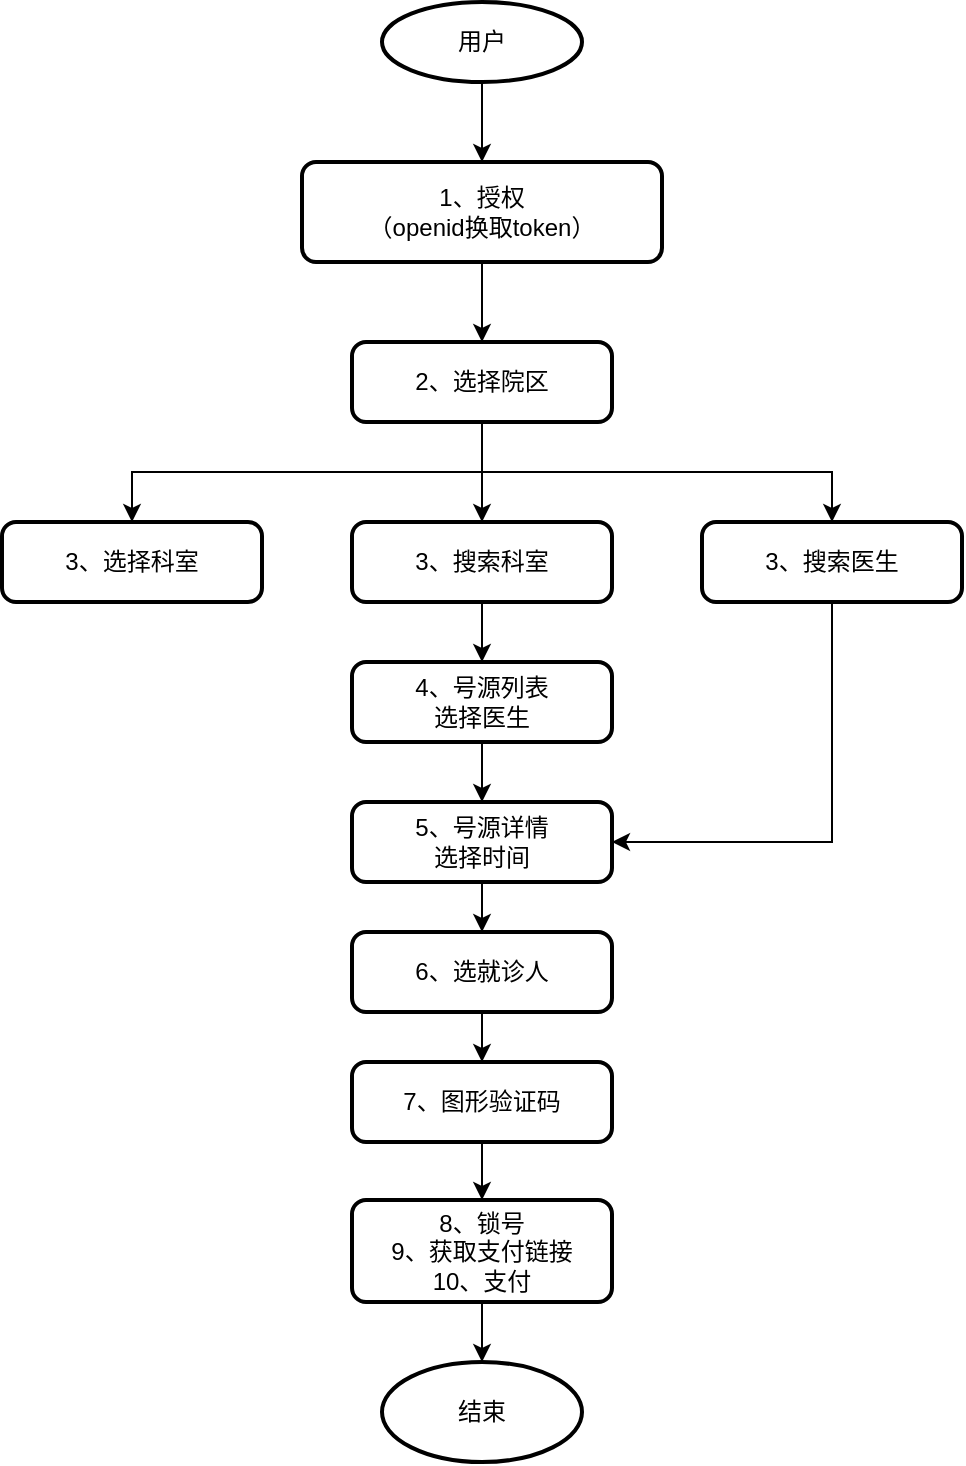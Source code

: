 <mxfile version="22.0.4" type="github">
  <diagram name="第 1 页" id="OdXjYWqIKgf3eFuhK5J9">
    <mxGraphModel dx="1434" dy="765" grid="1" gridSize="10" guides="1" tooltips="1" connect="1" arrows="1" fold="1" page="1" pageScale="1" pageWidth="827" pageHeight="1169" math="0" shadow="0">
      <root>
        <mxCell id="0" />
        <mxCell id="1" parent="0" />
        <mxCell id="rL_6neAAnhcVu6KtvDzb-3" style="edgeStyle=orthogonalEdgeStyle;rounded=0;orthogonalLoop=1;jettySize=auto;html=1;exitX=0.5;exitY=1;exitDx=0;exitDy=0;exitPerimeter=0;entryX=0.5;entryY=0;entryDx=0;entryDy=0;" edge="1" parent="1" source="rL_6neAAnhcVu6KtvDzb-1" target="rL_6neAAnhcVu6KtvDzb-2">
          <mxGeometry relative="1" as="geometry" />
        </mxCell>
        <mxCell id="rL_6neAAnhcVu6KtvDzb-1" value="用户" style="strokeWidth=2;html=1;shape=mxgraph.flowchart.start_1;whiteSpace=wrap;" vertex="1" parent="1">
          <mxGeometry x="330" y="80" width="100" height="40" as="geometry" />
        </mxCell>
        <mxCell id="rL_6neAAnhcVu6KtvDzb-5" style="edgeStyle=orthogonalEdgeStyle;rounded=0;orthogonalLoop=1;jettySize=auto;html=1;exitX=0.5;exitY=1;exitDx=0;exitDy=0;entryX=0.5;entryY=0;entryDx=0;entryDy=0;" edge="1" parent="1" source="rL_6neAAnhcVu6KtvDzb-2" target="rL_6neAAnhcVu6KtvDzb-4">
          <mxGeometry relative="1" as="geometry" />
        </mxCell>
        <mxCell id="rL_6neAAnhcVu6KtvDzb-2" value="1、授权&lt;br&gt;（openid换取token）" style="rounded=1;whiteSpace=wrap;html=1;absoluteArcSize=1;arcSize=14;strokeWidth=2;" vertex="1" parent="1">
          <mxGeometry x="290" y="160" width="180" height="50" as="geometry" />
        </mxCell>
        <mxCell id="rL_6neAAnhcVu6KtvDzb-8" style="edgeStyle=orthogonalEdgeStyle;rounded=0;orthogonalLoop=1;jettySize=auto;html=1;exitX=0.5;exitY=1;exitDx=0;exitDy=0;entryX=0.5;entryY=0;entryDx=0;entryDy=0;" edge="1" parent="1" source="rL_6neAAnhcVu6KtvDzb-4" target="rL_6neAAnhcVu6KtvDzb-6">
          <mxGeometry relative="1" as="geometry" />
        </mxCell>
        <mxCell id="rL_6neAAnhcVu6KtvDzb-13" style="edgeStyle=orthogonalEdgeStyle;rounded=0;orthogonalLoop=1;jettySize=auto;html=1;exitX=0.5;exitY=1;exitDx=0;exitDy=0;entryX=0.5;entryY=0;entryDx=0;entryDy=0;" edge="1" parent="1" source="rL_6neAAnhcVu6KtvDzb-4" target="rL_6neAAnhcVu6KtvDzb-11">
          <mxGeometry relative="1" as="geometry" />
        </mxCell>
        <mxCell id="rL_6neAAnhcVu6KtvDzb-14" style="edgeStyle=orthogonalEdgeStyle;rounded=0;orthogonalLoop=1;jettySize=auto;html=1;exitX=0.5;exitY=1;exitDx=0;exitDy=0;entryX=0.5;entryY=0;entryDx=0;entryDy=0;" edge="1" parent="1" source="rL_6neAAnhcVu6KtvDzb-4" target="rL_6neAAnhcVu6KtvDzb-12">
          <mxGeometry relative="1" as="geometry" />
        </mxCell>
        <mxCell id="rL_6neAAnhcVu6KtvDzb-4" value="2、选择院区" style="rounded=1;whiteSpace=wrap;html=1;absoluteArcSize=1;arcSize=14;strokeWidth=2;" vertex="1" parent="1">
          <mxGeometry x="315" y="250" width="130" height="40" as="geometry" />
        </mxCell>
        <mxCell id="rL_6neAAnhcVu6KtvDzb-16" style="edgeStyle=orthogonalEdgeStyle;rounded=0;orthogonalLoop=1;jettySize=auto;html=1;exitX=0.5;exitY=1;exitDx=0;exitDy=0;entryX=0.5;entryY=0;entryDx=0;entryDy=0;" edge="1" parent="1" source="rL_6neAAnhcVu6KtvDzb-6" target="rL_6neAAnhcVu6KtvDzb-15">
          <mxGeometry relative="1" as="geometry" />
        </mxCell>
        <mxCell id="rL_6neAAnhcVu6KtvDzb-6" value="3、搜索科室" style="rounded=1;whiteSpace=wrap;html=1;absoluteArcSize=1;arcSize=14;strokeWidth=2;" vertex="1" parent="1">
          <mxGeometry x="315" y="340" width="130" height="40" as="geometry" />
        </mxCell>
        <mxCell id="rL_6neAAnhcVu6KtvDzb-11" value="3、选择科室" style="rounded=1;whiteSpace=wrap;html=1;absoluteArcSize=1;arcSize=14;strokeWidth=2;" vertex="1" parent="1">
          <mxGeometry x="140" y="340" width="130" height="40" as="geometry" />
        </mxCell>
        <mxCell id="rL_6neAAnhcVu6KtvDzb-19" style="edgeStyle=orthogonalEdgeStyle;rounded=0;orthogonalLoop=1;jettySize=auto;html=1;exitX=0.5;exitY=1;exitDx=0;exitDy=0;entryX=1;entryY=0.5;entryDx=0;entryDy=0;" edge="1" parent="1" source="rL_6neAAnhcVu6KtvDzb-12" target="rL_6neAAnhcVu6KtvDzb-17">
          <mxGeometry relative="1" as="geometry" />
        </mxCell>
        <mxCell id="rL_6neAAnhcVu6KtvDzb-12" value="3、搜索医生" style="rounded=1;whiteSpace=wrap;html=1;absoluteArcSize=1;arcSize=14;strokeWidth=2;" vertex="1" parent="1">
          <mxGeometry x="490" y="340" width="130" height="40" as="geometry" />
        </mxCell>
        <mxCell id="rL_6neAAnhcVu6KtvDzb-18" style="edgeStyle=orthogonalEdgeStyle;rounded=0;orthogonalLoop=1;jettySize=auto;html=1;exitX=0.5;exitY=1;exitDx=0;exitDy=0;entryX=0.5;entryY=0;entryDx=0;entryDy=0;" edge="1" parent="1" source="rL_6neAAnhcVu6KtvDzb-15" target="rL_6neAAnhcVu6KtvDzb-17">
          <mxGeometry relative="1" as="geometry" />
        </mxCell>
        <mxCell id="rL_6neAAnhcVu6KtvDzb-15" value="4、号源列表&lt;br&gt;选择医生" style="rounded=1;whiteSpace=wrap;html=1;absoluteArcSize=1;arcSize=14;strokeWidth=2;" vertex="1" parent="1">
          <mxGeometry x="315" y="410" width="130" height="40" as="geometry" />
        </mxCell>
        <mxCell id="rL_6neAAnhcVu6KtvDzb-21" style="edgeStyle=orthogonalEdgeStyle;rounded=0;orthogonalLoop=1;jettySize=auto;html=1;exitX=0.5;exitY=1;exitDx=0;exitDy=0;" edge="1" parent="1" source="rL_6neAAnhcVu6KtvDzb-17" target="rL_6neAAnhcVu6KtvDzb-20">
          <mxGeometry relative="1" as="geometry" />
        </mxCell>
        <mxCell id="rL_6neAAnhcVu6KtvDzb-17" value="5、号源详情&lt;br&gt;选择时间" style="rounded=1;whiteSpace=wrap;html=1;absoluteArcSize=1;arcSize=14;strokeWidth=2;" vertex="1" parent="1">
          <mxGeometry x="315" y="480" width="130" height="40" as="geometry" />
        </mxCell>
        <mxCell id="rL_6neAAnhcVu6KtvDzb-23" style="edgeStyle=orthogonalEdgeStyle;rounded=0;orthogonalLoop=1;jettySize=auto;html=1;exitX=0.5;exitY=1;exitDx=0;exitDy=0;entryX=0.5;entryY=0;entryDx=0;entryDy=0;" edge="1" parent="1" source="rL_6neAAnhcVu6KtvDzb-20" target="rL_6neAAnhcVu6KtvDzb-22">
          <mxGeometry relative="1" as="geometry" />
        </mxCell>
        <mxCell id="rL_6neAAnhcVu6KtvDzb-20" value="6、选就诊人" style="rounded=1;whiteSpace=wrap;html=1;absoluteArcSize=1;arcSize=14;strokeWidth=2;" vertex="1" parent="1">
          <mxGeometry x="315" y="545" width="130" height="40" as="geometry" />
        </mxCell>
        <mxCell id="rL_6neAAnhcVu6KtvDzb-25" style="edgeStyle=orthogonalEdgeStyle;rounded=0;orthogonalLoop=1;jettySize=auto;html=1;exitX=0.5;exitY=1;exitDx=0;exitDy=0;entryX=0.5;entryY=0;entryDx=0;entryDy=0;" edge="1" parent="1" source="rL_6neAAnhcVu6KtvDzb-22" target="rL_6neAAnhcVu6KtvDzb-24">
          <mxGeometry relative="1" as="geometry" />
        </mxCell>
        <mxCell id="rL_6neAAnhcVu6KtvDzb-22" value="7、图形验证码" style="rounded=1;whiteSpace=wrap;html=1;absoluteArcSize=1;arcSize=14;strokeWidth=2;" vertex="1" parent="1">
          <mxGeometry x="315" y="610" width="130" height="40" as="geometry" />
        </mxCell>
        <mxCell id="rL_6neAAnhcVu6KtvDzb-24" value="8、锁号&lt;br&gt;9、获取支付链接&lt;br&gt;10、支付" style="rounded=1;whiteSpace=wrap;html=1;absoluteArcSize=1;arcSize=14;strokeWidth=2;" vertex="1" parent="1">
          <mxGeometry x="315" y="679" width="130" height="51" as="geometry" />
        </mxCell>
        <mxCell id="rL_6neAAnhcVu6KtvDzb-27" value="结束" style="strokeWidth=2;html=1;shape=mxgraph.flowchart.start_1;whiteSpace=wrap;" vertex="1" parent="1">
          <mxGeometry x="330" y="760" width="100" height="50" as="geometry" />
        </mxCell>
        <mxCell id="rL_6neAAnhcVu6KtvDzb-29" style="edgeStyle=orthogonalEdgeStyle;rounded=0;orthogonalLoop=1;jettySize=auto;html=1;exitX=0.5;exitY=1;exitDx=0;exitDy=0;entryX=0.5;entryY=0;entryDx=0;entryDy=0;entryPerimeter=0;" edge="1" parent="1" source="rL_6neAAnhcVu6KtvDzb-24" target="rL_6neAAnhcVu6KtvDzb-27">
          <mxGeometry relative="1" as="geometry" />
        </mxCell>
      </root>
    </mxGraphModel>
  </diagram>
</mxfile>
